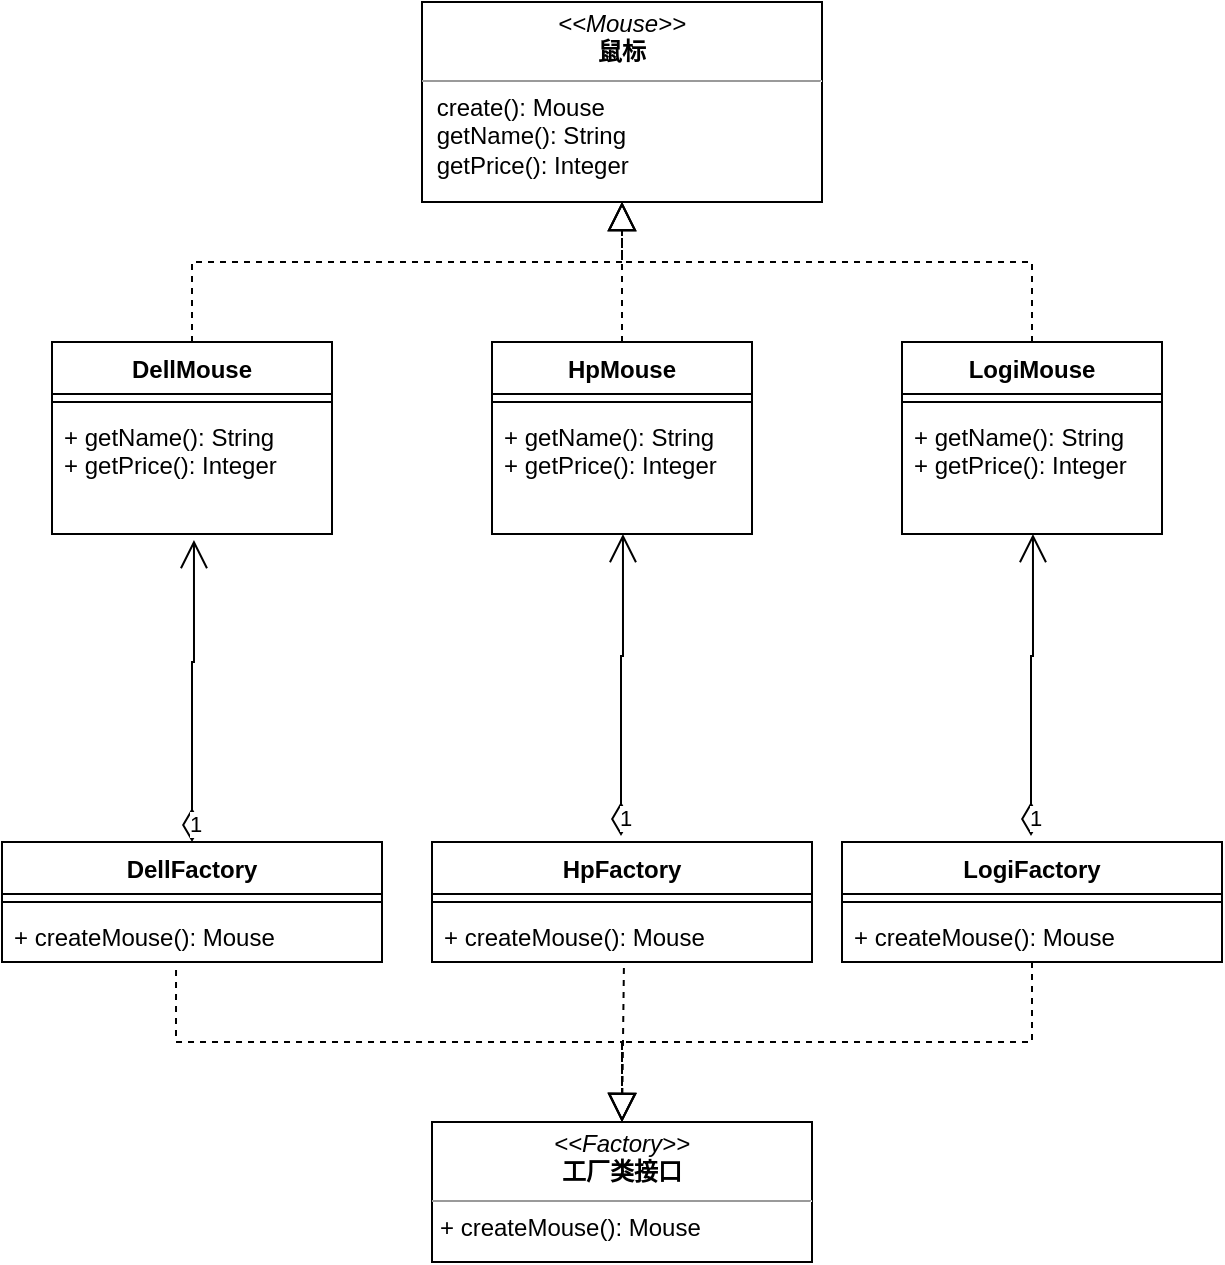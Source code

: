 <mxfile version="16.5.1" type="device"><diagram id="l2yWivWIVAdro901lMaK" name="第 1 页"><mxGraphModel dx="2061" dy="905" grid="1" gridSize="10" guides="1" tooltips="1" connect="1" arrows="1" fold="1" page="1" pageScale="1" pageWidth="827" pageHeight="1169" math="0" shadow="0"><root><mxCell id="0"/><mxCell id="1" parent="0"/><mxCell id="yWEN87ECNimKeICaPgbu-1" value="&lt;p style=&quot;margin: 0px ; margin-top: 4px ; text-align: center&quot;&gt;&lt;i&gt;&amp;lt;&amp;lt;Mouse&amp;gt;&amp;gt;&lt;/i&gt;&lt;br&gt;&lt;b&gt;鼠标&lt;/b&gt;&lt;/p&gt;&lt;hr size=&quot;1&quot;&gt;&lt;p style=&quot;margin: 0px ; margin-left: 4px&quot;&gt;&lt;span&gt;&amp;nbsp;create(): Mouse&lt;/span&gt;&lt;/p&gt;&lt;p style=&quot;margin: 0px ; margin-left: 4px&quot;&gt;&lt;span&gt;&amp;nbsp;getName(): String&lt;/span&gt;&lt;/p&gt;&lt;p style=&quot;margin: 0px ; margin-left: 4px&quot;&gt;&lt;span&gt;&amp;nbsp;getPrice(): Integer&lt;/span&gt;&lt;/p&gt;" style="verticalAlign=top;align=left;overflow=fill;fontSize=12;fontFamily=Helvetica;html=1;" vertex="1" parent="1"><mxGeometry x="160" y="310" width="200" height="100" as="geometry"/></mxCell><mxCell id="yWEN87ECNimKeICaPgbu-2" value="DellMouse" style="swimlane;fontStyle=1;align=center;verticalAlign=top;childLayout=stackLayout;horizontal=1;startSize=26;horizontalStack=0;resizeParent=1;resizeParentMax=0;resizeLast=0;collapsible=1;marginBottom=0;" vertex="1" parent="1"><mxGeometry x="-25" y="480" width="140" height="96" as="geometry"/></mxCell><mxCell id="yWEN87ECNimKeICaPgbu-3" value="" style="line;strokeWidth=1;fillColor=none;align=left;verticalAlign=middle;spacingTop=-1;spacingLeft=3;spacingRight=3;rotatable=0;labelPosition=right;points=[];portConstraint=eastwest;" vertex="1" parent="yWEN87ECNimKeICaPgbu-2"><mxGeometry y="26" width="140" height="8" as="geometry"/></mxCell><mxCell id="yWEN87ECNimKeICaPgbu-4" value="+ getName(): String&#10;+ getPrice(): Integer" style="text;strokeColor=none;fillColor=none;align=left;verticalAlign=top;spacingLeft=4;spacingRight=4;overflow=hidden;rotatable=0;points=[[0,0.5],[1,0.5]];portConstraint=eastwest;" vertex="1" parent="yWEN87ECNimKeICaPgbu-2"><mxGeometry y="34" width="140" height="62" as="geometry"/></mxCell><mxCell id="yWEN87ECNimKeICaPgbu-5" value="" style="endArrow=block;dashed=1;endFill=0;endSize=12;html=1;rounded=0;exitX=0.5;exitY=0;exitDx=0;exitDy=0;entryX=0.5;entryY=1;entryDx=0;entryDy=0;" edge="1" parent="1" source="yWEN87ECNimKeICaPgbu-2" target="yWEN87ECNimKeICaPgbu-1"><mxGeometry width="160" relative="1" as="geometry"><mxPoint x="330" y="460" as="sourcePoint"/><mxPoint x="220" y="420" as="targetPoint"/><Array as="points"><mxPoint x="45" y="440"/><mxPoint x="260" y="440"/></Array></mxGeometry></mxCell><mxCell id="yWEN87ECNimKeICaPgbu-6" value="" style="endArrow=block;dashed=1;endFill=0;endSize=12;html=1;rounded=0;exitX=0.5;exitY=0;exitDx=0;exitDy=0;" edge="1" parent="1"><mxGeometry width="160" relative="1" as="geometry"><mxPoint x="260" y="480" as="sourcePoint"/><mxPoint x="260" y="410" as="targetPoint"/></mxGeometry></mxCell><mxCell id="yWEN87ECNimKeICaPgbu-11" value="" style="endArrow=block;dashed=1;endFill=0;endSize=12;html=1;rounded=0;exitX=0.5;exitY=0;exitDx=0;exitDy=0;entryX=0.5;entryY=1;entryDx=0;entryDy=0;" edge="1" parent="1" source="yWEN87ECNimKeICaPgbu-15" target="yWEN87ECNimKeICaPgbu-1"><mxGeometry width="160" relative="1" as="geometry"><mxPoint x="490" y="480" as="sourcePoint"/><mxPoint x="270" y="420" as="targetPoint"/><Array as="points"><mxPoint x="465" y="440"/><mxPoint x="260" y="440"/></Array></mxGeometry></mxCell><mxCell id="yWEN87ECNimKeICaPgbu-12" value="HpMouse" style="swimlane;fontStyle=1;align=center;verticalAlign=top;childLayout=stackLayout;horizontal=1;startSize=26;horizontalStack=0;resizeParent=1;resizeParentMax=0;resizeLast=0;collapsible=1;marginBottom=0;" vertex="1" parent="1"><mxGeometry x="195" y="480" width="130" height="96" as="geometry"/></mxCell><mxCell id="yWEN87ECNimKeICaPgbu-13" value="" style="line;strokeWidth=1;fillColor=none;align=left;verticalAlign=middle;spacingTop=-1;spacingLeft=3;spacingRight=3;rotatable=0;labelPosition=right;points=[];portConstraint=eastwest;" vertex="1" parent="yWEN87ECNimKeICaPgbu-12"><mxGeometry y="26" width="130" height="8" as="geometry"/></mxCell><mxCell id="yWEN87ECNimKeICaPgbu-14" value="+ getName(): String&#10;+ getPrice(): Integer" style="text;strokeColor=none;fillColor=none;align=left;verticalAlign=top;spacingLeft=4;spacingRight=4;overflow=hidden;rotatable=0;points=[[0,0.5],[1,0.5]];portConstraint=eastwest;" vertex="1" parent="yWEN87ECNimKeICaPgbu-12"><mxGeometry y="34" width="130" height="62" as="geometry"/></mxCell><mxCell id="yWEN87ECNimKeICaPgbu-15" value="LogiMouse" style="swimlane;fontStyle=1;align=center;verticalAlign=top;childLayout=stackLayout;horizontal=1;startSize=26;horizontalStack=0;resizeParent=1;resizeParentMax=0;resizeLast=0;collapsible=1;marginBottom=0;" vertex="1" parent="1"><mxGeometry x="400" y="480" width="130" height="96" as="geometry"/></mxCell><mxCell id="yWEN87ECNimKeICaPgbu-16" value="" style="line;strokeWidth=1;fillColor=none;align=left;verticalAlign=middle;spacingTop=-1;spacingLeft=3;spacingRight=3;rotatable=0;labelPosition=right;points=[];portConstraint=eastwest;" vertex="1" parent="yWEN87ECNimKeICaPgbu-15"><mxGeometry y="26" width="130" height="8" as="geometry"/></mxCell><mxCell id="yWEN87ECNimKeICaPgbu-17" value="+ getName(): String&#10;+ getPrice(): Integer" style="text;strokeColor=none;fillColor=none;align=left;verticalAlign=top;spacingLeft=4;spacingRight=4;overflow=hidden;rotatable=0;points=[[0,0.5],[1,0.5]];portConstraint=eastwest;" vertex="1" parent="yWEN87ECNimKeICaPgbu-15"><mxGeometry y="34" width="130" height="62" as="geometry"/></mxCell><mxCell id="yWEN87ECNimKeICaPgbu-52" value="DellFactory" style="swimlane;fontStyle=1;align=center;verticalAlign=top;childLayout=stackLayout;horizontal=1;startSize=26;horizontalStack=0;resizeParent=1;resizeParentMax=0;resizeLast=0;collapsible=1;marginBottom=0;" vertex="1" parent="1"><mxGeometry x="-50" y="730" width="190" height="60" as="geometry"/></mxCell><mxCell id="yWEN87ECNimKeICaPgbu-53" value="" style="line;strokeWidth=1;fillColor=none;align=left;verticalAlign=middle;spacingTop=-1;spacingLeft=3;spacingRight=3;rotatable=0;labelPosition=right;points=[];portConstraint=eastwest;" vertex="1" parent="yWEN87ECNimKeICaPgbu-52"><mxGeometry y="26" width="190" height="8" as="geometry"/></mxCell><mxCell id="yWEN87ECNimKeICaPgbu-54" value="+ createMouse(): Mouse" style="text;strokeColor=none;fillColor=none;align=left;verticalAlign=top;spacingLeft=4;spacingRight=4;overflow=hidden;rotatable=0;points=[[0,0.5],[1,0.5]];portConstraint=eastwest;" vertex="1" parent="yWEN87ECNimKeICaPgbu-52"><mxGeometry y="34" width="190" height="26" as="geometry"/></mxCell><mxCell id="yWEN87ECNimKeICaPgbu-55" value="&lt;p style=&quot;margin: 0px ; margin-top: 4px ; text-align: center&quot;&gt;&lt;i&gt;&amp;lt;&amp;lt;Factory&amp;gt;&amp;gt;&lt;/i&gt;&lt;br&gt;&lt;b&gt;工厂类接口&lt;/b&gt;&lt;/p&gt;&lt;hr size=&quot;1&quot;&gt;&lt;p style=&quot;margin: 0px ; margin-left: 4px&quot;&gt;+ createMouse(): Mouse&lt;/p&gt;" style="verticalAlign=top;align=left;overflow=fill;fontSize=12;fontFamily=Helvetica;html=1;" vertex="1" parent="1"><mxGeometry x="165" y="870" width="190" height="70" as="geometry"/></mxCell><mxCell id="yWEN87ECNimKeICaPgbu-56" value="LogiFactory" style="swimlane;fontStyle=1;align=center;verticalAlign=top;childLayout=stackLayout;horizontal=1;startSize=26;horizontalStack=0;resizeParent=1;resizeParentMax=0;resizeLast=0;collapsible=1;marginBottom=0;" vertex="1" parent="1"><mxGeometry x="370" y="730" width="190" height="60" as="geometry"/></mxCell><mxCell id="yWEN87ECNimKeICaPgbu-57" value="" style="line;strokeWidth=1;fillColor=none;align=left;verticalAlign=middle;spacingTop=-1;spacingLeft=3;spacingRight=3;rotatable=0;labelPosition=right;points=[];portConstraint=eastwest;" vertex="1" parent="yWEN87ECNimKeICaPgbu-56"><mxGeometry y="26" width="190" height="8" as="geometry"/></mxCell><mxCell id="yWEN87ECNimKeICaPgbu-58" value="+ createMouse(): Mouse" style="text;strokeColor=none;fillColor=none;align=left;verticalAlign=top;spacingLeft=4;spacingRight=4;overflow=hidden;rotatable=0;points=[[0,0.5],[1,0.5]];portConstraint=eastwest;" vertex="1" parent="yWEN87ECNimKeICaPgbu-56"><mxGeometry y="34" width="190" height="26" as="geometry"/></mxCell><mxCell id="yWEN87ECNimKeICaPgbu-59" value="HpFactory" style="swimlane;fontStyle=1;align=center;verticalAlign=top;childLayout=stackLayout;horizontal=1;startSize=26;horizontalStack=0;resizeParent=1;resizeParentMax=0;resizeLast=0;collapsible=1;marginBottom=0;" vertex="1" parent="1"><mxGeometry x="165" y="730" width="190" height="60" as="geometry"/></mxCell><mxCell id="yWEN87ECNimKeICaPgbu-60" value="" style="line;strokeWidth=1;fillColor=none;align=left;verticalAlign=middle;spacingTop=-1;spacingLeft=3;spacingRight=3;rotatable=0;labelPosition=right;points=[];portConstraint=eastwest;" vertex="1" parent="yWEN87ECNimKeICaPgbu-59"><mxGeometry y="26" width="190" height="8" as="geometry"/></mxCell><mxCell id="yWEN87ECNimKeICaPgbu-61" value="+ createMouse(): Mouse" style="text;strokeColor=none;fillColor=none;align=left;verticalAlign=top;spacingLeft=4;spacingRight=4;overflow=hidden;rotatable=0;points=[[0,0.5],[1,0.5]];portConstraint=eastwest;" vertex="1" parent="yWEN87ECNimKeICaPgbu-59"><mxGeometry y="34" width="190" height="26" as="geometry"/></mxCell><mxCell id="yWEN87ECNimKeICaPgbu-62" value="" style="endArrow=block;dashed=1;endFill=0;endSize=12;html=1;rounded=0;exitX=0.505;exitY=1.115;exitDx=0;exitDy=0;exitPerimeter=0;" edge="1" parent="1" source="yWEN87ECNimKeICaPgbu-61"><mxGeometry width="160" relative="1" as="geometry"><mxPoint x="330" y="720" as="sourcePoint"/><mxPoint x="260" y="870" as="targetPoint"/></mxGeometry></mxCell><mxCell id="yWEN87ECNimKeICaPgbu-63" value="" style="endArrow=block;dashed=1;endFill=0;endSize=12;html=1;rounded=0;entryX=0.5;entryY=0;entryDx=0;entryDy=0;exitX=0.458;exitY=1.154;exitDx=0;exitDy=0;exitPerimeter=0;" edge="1" parent="1" source="yWEN87ECNimKeICaPgbu-54" target="yWEN87ECNimKeICaPgbu-55"><mxGeometry width="160" relative="1" as="geometry"><mxPoint x="330" y="720" as="sourcePoint"/><mxPoint x="490" y="720" as="targetPoint"/><Array as="points"><mxPoint x="37" y="830"/><mxPoint x="260" y="830"/></Array></mxGeometry></mxCell><mxCell id="yWEN87ECNimKeICaPgbu-64" value="" style="endArrow=block;dashed=1;endFill=0;endSize=12;html=1;rounded=0;entryX=0.5;entryY=0;entryDx=0;entryDy=0;" edge="1" parent="1" source="yWEN87ECNimKeICaPgbu-58" target="yWEN87ECNimKeICaPgbu-55"><mxGeometry width="160" relative="1" as="geometry"><mxPoint x="330" y="720" as="sourcePoint"/><mxPoint x="490" y="720" as="targetPoint"/><Array as="points"><mxPoint x="465" y="830"/><mxPoint x="260" y="830"/></Array></mxGeometry></mxCell><mxCell id="yWEN87ECNimKeICaPgbu-69" value="1" style="endArrow=open;html=1;endSize=12;startArrow=diamondThin;startSize=14;startFill=0;edgeStyle=orthogonalEdgeStyle;align=left;verticalAlign=bottom;rounded=0;exitX=0.5;exitY=0;exitDx=0;exitDy=0;entryX=0.507;entryY=1.048;entryDx=0;entryDy=0;entryPerimeter=0;" edge="1" parent="1" source="yWEN87ECNimKeICaPgbu-52" target="yWEN87ECNimKeICaPgbu-4"><mxGeometry x="-1" y="3" relative="1" as="geometry"><mxPoint x="330" y="720" as="sourcePoint"/><mxPoint x="60" y="590" as="targetPoint"/><Array as="points"><mxPoint x="45" y="640"/><mxPoint x="46" y="640"/></Array></mxGeometry></mxCell><mxCell id="yWEN87ECNimKeICaPgbu-70" value="1" style="endArrow=open;html=1;endSize=12;startArrow=diamondThin;startSize=14;startFill=0;edgeStyle=orthogonalEdgeStyle;align=left;verticalAlign=bottom;rounded=0;exitX=0.5;exitY=0;exitDx=0;exitDy=0;entryX=0.507;entryY=1.048;entryDx=0;entryDy=0;entryPerimeter=0;" edge="1" parent="1"><mxGeometry x="-1" y="3" relative="1" as="geometry"><mxPoint x="464.5" y="727.02" as="sourcePoint"/><mxPoint x="465.48" y="575.996" as="targetPoint"/><Array as="points"><mxPoint x="464.5" y="637.02"/><mxPoint x="465.5" y="637.02"/></Array></mxGeometry></mxCell><mxCell id="yWEN87ECNimKeICaPgbu-71" value="1" style="endArrow=open;html=1;endSize=12;startArrow=diamondThin;startSize=14;startFill=0;edgeStyle=orthogonalEdgeStyle;align=left;verticalAlign=bottom;rounded=0;exitX=0.5;exitY=0;exitDx=0;exitDy=0;entryX=0.507;entryY=1.048;entryDx=0;entryDy=0;entryPerimeter=0;" edge="1" parent="1"><mxGeometry x="-1" y="3" relative="1" as="geometry"><mxPoint x="259.5" y="727.02" as="sourcePoint"/><mxPoint x="260.48" y="575.996" as="targetPoint"/><Array as="points"><mxPoint x="259.5" y="637.02"/><mxPoint x="260.5" y="637.02"/></Array></mxGeometry></mxCell></root></mxGraphModel></diagram></mxfile>